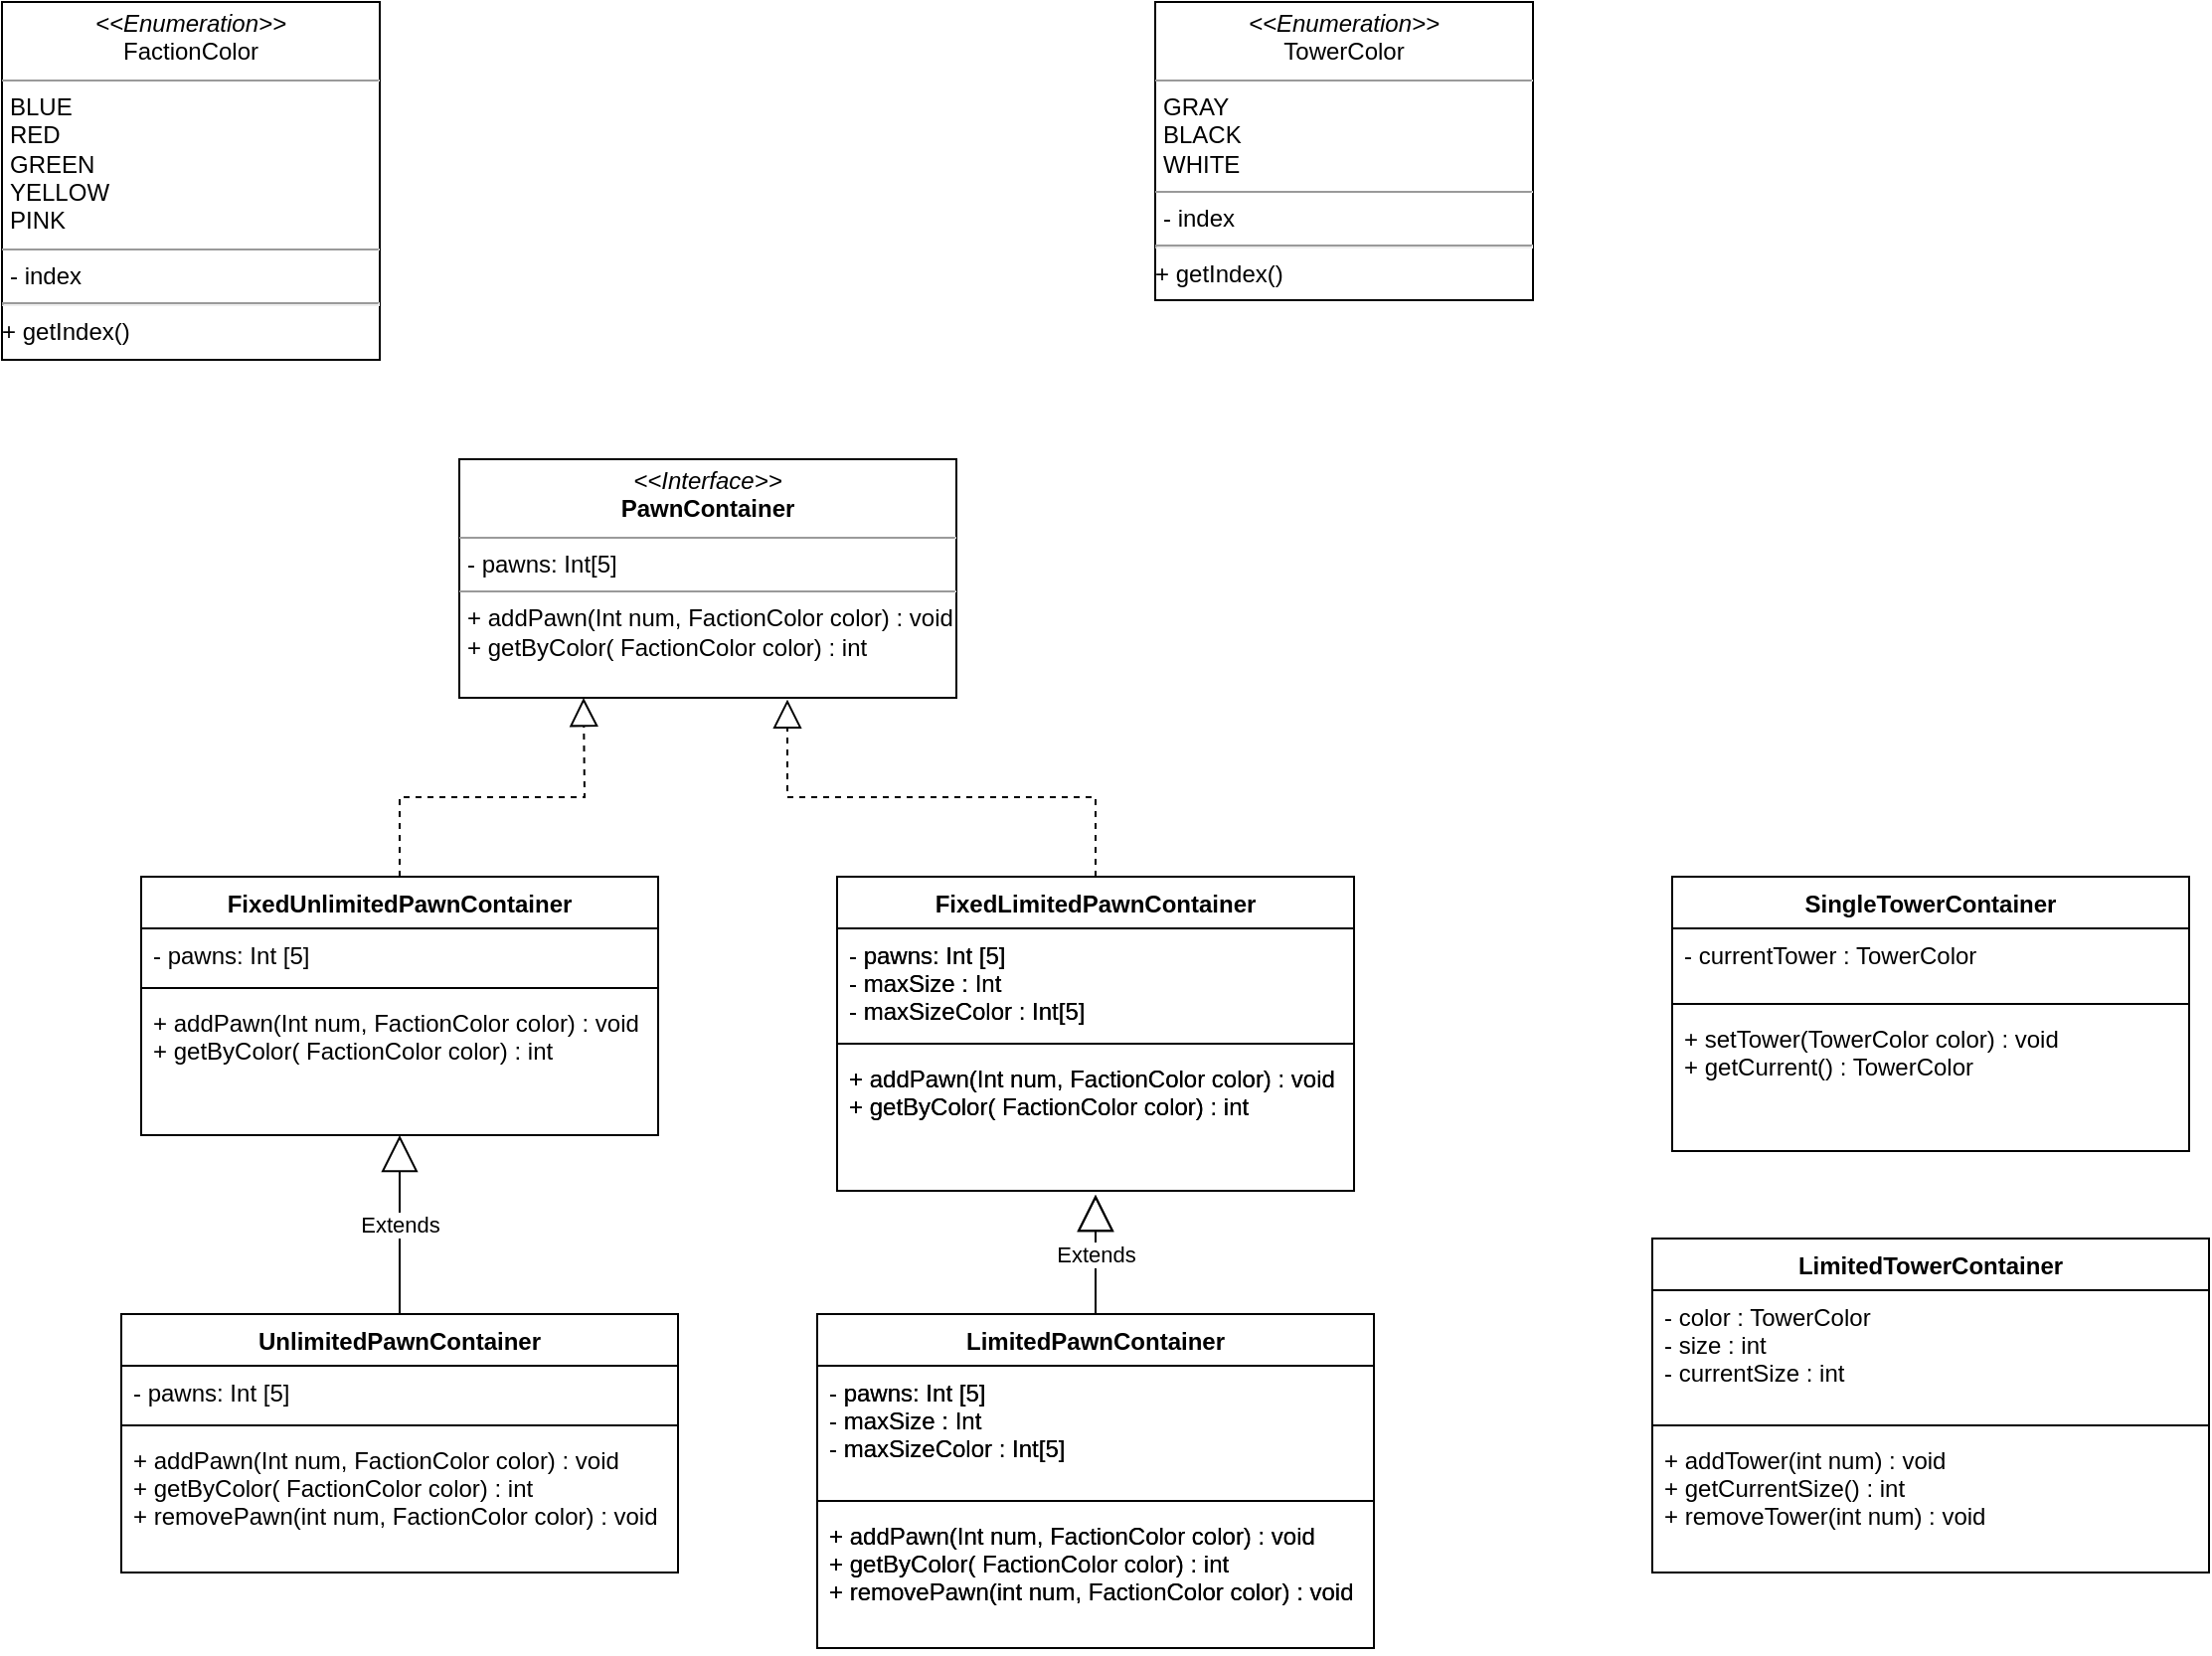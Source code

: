 <mxfile version="16.6.4" type="device"><diagram id="C5RBs43oDa-KdzZeNtuy" name="Page-1"><mxGraphModel dx="557" dy="789" grid="1" gridSize="10" guides="1" tooltips="1" connect="1" arrows="1" fold="1" page="1" pageScale="1" pageWidth="827" pageHeight="1169" math="0" shadow="0"><root><mxCell id="WIyWlLk6GJQsqaUBKTNV-0"/><mxCell id="WIyWlLk6GJQsqaUBKTNV-1" parent="WIyWlLk6GJQsqaUBKTNV-0"/><mxCell id="JHTZS6_N_yIrXgBFrGgW-5" value="&lt;p style=&quot;margin: 0px ; margin-top: 4px ; text-align: center&quot;&gt;&lt;i&gt;&amp;lt;&amp;lt;Enumeration&amp;gt;&amp;gt;&lt;/i&gt;&lt;br&gt;FactionColor&lt;/p&gt;&lt;hr size=&quot;1&quot;&gt;&lt;p style=&quot;margin: 0px ; margin-left: 4px&quot;&gt;BLUE&lt;/p&gt;&lt;p style=&quot;margin: 0px ; margin-left: 4px&quot;&gt;RED&lt;/p&gt;&lt;p style=&quot;margin: 0px ; margin-left: 4px&quot;&gt;GREEN&lt;/p&gt;&lt;p style=&quot;margin: 0px ; margin-left: 4px&quot;&gt;YELLOW&lt;/p&gt;&lt;p style=&quot;margin: 0px ; margin-left: 4px&quot;&gt;PINK&lt;/p&gt;&lt;hr size=&quot;1&quot;&gt;&lt;p style=&quot;margin: 0px ; margin-left: 4px&quot;&gt;- index&lt;/p&gt;&lt;hr&gt;+ getIndex()" style="verticalAlign=top;align=left;overflow=fill;fontSize=12;fontFamily=Helvetica;html=1;container=0;" vertex="1" parent="WIyWlLk6GJQsqaUBKTNV-1"><mxGeometry x="40" y="40" width="190" height="180" as="geometry"/></mxCell><mxCell id="JHTZS6_N_yIrXgBFrGgW-10" value="&lt;p style=&quot;margin: 0px ; margin-top: 4px ; text-align: center&quot;&gt;&lt;i&gt;&amp;lt;&amp;lt;Enumeration&amp;gt;&amp;gt;&lt;/i&gt;&lt;br&gt;TowerColor&lt;/p&gt;&lt;hr size=&quot;1&quot;&gt;&lt;p style=&quot;margin: 0px ; margin-left: 4px&quot;&gt;GRAY&lt;/p&gt;&lt;p style=&quot;margin: 0px ; margin-left: 4px&quot;&gt;BLACK&lt;/p&gt;&lt;p style=&quot;margin: 0px ; margin-left: 4px&quot;&gt;WHITE&lt;/p&gt;&lt;hr size=&quot;1&quot;&gt;&lt;p style=&quot;margin: 0px ; margin-left: 4px&quot;&gt;- index&lt;/p&gt;&lt;hr&gt;+ getIndex()" style="verticalAlign=top;align=left;overflow=fill;fontSize=12;fontFamily=Helvetica;html=1;container=0;" vertex="1" parent="WIyWlLk6GJQsqaUBKTNV-1"><mxGeometry x="620" y="40" width="190" height="150" as="geometry"/></mxCell><mxCell id="JHTZS6_N_yIrXgBFrGgW-20" value="&lt;p style=&quot;margin: 0px ; margin-top: 4px ; text-align: center&quot;&gt;&lt;i&gt;&amp;lt;&amp;lt;Interface&amp;gt;&amp;gt;&lt;/i&gt;&lt;br&gt;&lt;b&gt;PawnContainer&lt;/b&gt;&lt;/p&gt;&lt;hr size=&quot;1&quot;&gt;&lt;p style=&quot;margin: 0px ; margin-left: 4px&quot;&gt;- pawns: Int[5]&lt;br&gt;&lt;/p&gt;&lt;hr size=&quot;1&quot;&gt;&lt;p style=&quot;margin: 0px ; margin-left: 4px&quot;&gt;+ addPawn(Int num, FactionColor color) : void&lt;/p&gt;&lt;p style=&quot;margin: 0px ; margin-left: 4px&quot;&gt;+ getByColor( FactionColor color) : int&lt;/p&gt;" style="verticalAlign=top;align=left;overflow=fill;fontSize=12;fontFamily=Helvetica;html=1;" vertex="1" parent="WIyWlLk6GJQsqaUBKTNV-1"><mxGeometry x="270" y="270" width="250" height="120" as="geometry"/></mxCell><mxCell id="JHTZS6_N_yIrXgBFrGgW-21" value="FixedUnlimitedPawnContainer" style="swimlane;fontStyle=1;align=center;verticalAlign=top;childLayout=stackLayout;horizontal=1;startSize=26;horizontalStack=0;resizeParent=1;resizeParentMax=0;resizeLast=0;collapsible=1;marginBottom=0;" vertex="1" parent="WIyWlLk6GJQsqaUBKTNV-1"><mxGeometry x="110" y="480" width="260" height="130" as="geometry"/></mxCell><mxCell id="JHTZS6_N_yIrXgBFrGgW-22" value="- pawns: Int [5]" style="text;strokeColor=none;fillColor=none;align=left;verticalAlign=top;spacingLeft=4;spacingRight=4;overflow=hidden;rotatable=0;points=[[0,0.5],[1,0.5]];portConstraint=eastwest;" vertex="1" parent="JHTZS6_N_yIrXgBFrGgW-21"><mxGeometry y="26" width="260" height="26" as="geometry"/></mxCell><mxCell id="JHTZS6_N_yIrXgBFrGgW-23" value="" style="line;strokeWidth=1;fillColor=none;align=left;verticalAlign=middle;spacingTop=-1;spacingLeft=3;spacingRight=3;rotatable=0;labelPosition=right;points=[];portConstraint=eastwest;" vertex="1" parent="JHTZS6_N_yIrXgBFrGgW-21"><mxGeometry y="52" width="260" height="8" as="geometry"/></mxCell><mxCell id="JHTZS6_N_yIrXgBFrGgW-24" value="+ addPawn(Int num, FactionColor color) : void&#10;+ getByColor( FactionColor color) : int" style="text;strokeColor=none;fillColor=none;align=left;verticalAlign=top;spacingLeft=4;spacingRight=4;overflow=hidden;rotatable=0;points=[[0,0.5],[1,0.5]];portConstraint=eastwest;" vertex="1" parent="JHTZS6_N_yIrXgBFrGgW-21"><mxGeometry y="60" width="260" height="70" as="geometry"/></mxCell><mxCell id="JHTZS6_N_yIrXgBFrGgW-28" value="" style="endArrow=block;dashed=1;endFill=0;endSize=12;html=1;rounded=0;exitX=0.5;exitY=0;exitDx=0;exitDy=0;entryX=0.25;entryY=1;entryDx=0;entryDy=0;" edge="1" parent="WIyWlLk6GJQsqaUBKTNV-1" source="JHTZS6_N_yIrXgBFrGgW-21" target="JHTZS6_N_yIrXgBFrGgW-20"><mxGeometry width="160" relative="1" as="geometry"><mxPoint x="150" y="420" as="sourcePoint"/><mxPoint x="310" y="420" as="targetPoint"/><Array as="points"><mxPoint x="240" y="440"/><mxPoint x="333" y="440"/></Array></mxGeometry></mxCell><mxCell id="JHTZS6_N_yIrXgBFrGgW-29" value="UnlimitedPawnContainer" style="swimlane;fontStyle=1;align=center;verticalAlign=top;childLayout=stackLayout;horizontal=1;startSize=26;horizontalStack=0;resizeParent=1;resizeParentMax=0;resizeLast=0;collapsible=1;marginBottom=0;" vertex="1" parent="WIyWlLk6GJQsqaUBKTNV-1"><mxGeometry x="100" y="700" width="280" height="130" as="geometry"/></mxCell><mxCell id="JHTZS6_N_yIrXgBFrGgW-30" value="- pawns: Int [5]" style="text;strokeColor=none;fillColor=none;align=left;verticalAlign=top;spacingLeft=4;spacingRight=4;overflow=hidden;rotatable=0;points=[[0,0.5],[1,0.5]];portConstraint=eastwest;" vertex="1" parent="JHTZS6_N_yIrXgBFrGgW-29"><mxGeometry y="26" width="280" height="26" as="geometry"/></mxCell><mxCell id="JHTZS6_N_yIrXgBFrGgW-31" value="" style="line;strokeWidth=1;fillColor=none;align=left;verticalAlign=middle;spacingTop=-1;spacingLeft=3;spacingRight=3;rotatable=0;labelPosition=right;points=[];portConstraint=eastwest;" vertex="1" parent="JHTZS6_N_yIrXgBFrGgW-29"><mxGeometry y="52" width="280" height="8" as="geometry"/></mxCell><mxCell id="JHTZS6_N_yIrXgBFrGgW-32" value="+ addPawn(Int num, FactionColor color) : void&#10;+ getByColor( FactionColor color) : int&#10;+ removePawn(int num, FactionColor color) : void" style="text;strokeColor=none;fillColor=none;align=left;verticalAlign=top;spacingLeft=4;spacingRight=4;overflow=hidden;rotatable=0;points=[[0,0.5],[1,0.5]];portConstraint=eastwest;" vertex="1" parent="JHTZS6_N_yIrXgBFrGgW-29"><mxGeometry y="60" width="280" height="70" as="geometry"/></mxCell><mxCell id="JHTZS6_N_yIrXgBFrGgW-39" value="FixedLimitedPawnContainer" style="swimlane;fontStyle=1;align=center;verticalAlign=top;childLayout=stackLayout;horizontal=1;startSize=26;horizontalStack=0;resizeParent=1;resizeParentMax=0;resizeLast=0;collapsible=1;marginBottom=0;" vertex="1" parent="WIyWlLk6GJQsqaUBKTNV-1"><mxGeometry x="460" y="480" width="260" height="158" as="geometry"/></mxCell><mxCell id="JHTZS6_N_yIrXgBFrGgW-40" value="- pawns: Int [5]&#10;- maxSize : Int&#10;- maxSizeColor : Int[5]" style="text;strokeColor=none;fillColor=none;align=left;verticalAlign=top;spacingLeft=4;spacingRight=4;overflow=hidden;rotatable=0;points=[[0,0.5],[1,0.5]];portConstraint=eastwest;" vertex="1" parent="JHTZS6_N_yIrXgBFrGgW-39"><mxGeometry y="26" width="260" height="54" as="geometry"/></mxCell><mxCell id="JHTZS6_N_yIrXgBFrGgW-41" value="" style="line;strokeWidth=1;fillColor=none;align=left;verticalAlign=middle;spacingTop=-1;spacingLeft=3;spacingRight=3;rotatable=0;labelPosition=right;points=[];portConstraint=eastwest;" vertex="1" parent="JHTZS6_N_yIrXgBFrGgW-39"><mxGeometry y="80" width="260" height="8" as="geometry"/></mxCell><mxCell id="JHTZS6_N_yIrXgBFrGgW-42" value="+ addPawn(Int num, FactionColor color) : void&#10;+ getByColor( FactionColor color) : int" style="text;strokeColor=none;fillColor=none;align=left;verticalAlign=top;spacingLeft=4;spacingRight=4;overflow=hidden;rotatable=0;points=[[0,0.5],[1,0.5]];portConstraint=eastwest;" vertex="1" parent="JHTZS6_N_yIrXgBFrGgW-39"><mxGeometry y="88" width="260" height="70" as="geometry"/></mxCell><mxCell id="JHTZS6_N_yIrXgBFrGgW-44" value="LimitedPawnContainer" style="swimlane;fontStyle=1;align=center;verticalAlign=top;childLayout=stackLayout;horizontal=1;startSize=26;horizontalStack=0;resizeParent=1;resizeParentMax=0;resizeLast=0;collapsible=1;marginBottom=0;" vertex="1" parent="WIyWlLk6GJQsqaUBKTNV-1"><mxGeometry x="450" y="700" width="280" height="168" as="geometry"/></mxCell><mxCell id="JHTZS6_N_yIrXgBFrGgW-45" value="- pawns: Int [5]&#10;- maxSize : Int&#10;- maxSizeColor : Int[5]" style="text;strokeColor=none;fillColor=none;align=left;verticalAlign=top;spacingLeft=4;spacingRight=4;overflow=hidden;rotatable=0;points=[[0,0.5],[1,0.5]];portConstraint=eastwest;" vertex="1" parent="JHTZS6_N_yIrXgBFrGgW-44"><mxGeometry y="26" width="280" height="64" as="geometry"/></mxCell><mxCell id="JHTZS6_N_yIrXgBFrGgW-46" value="" style="line;strokeWidth=1;fillColor=none;align=left;verticalAlign=middle;spacingTop=-1;spacingLeft=3;spacingRight=3;rotatable=0;labelPosition=right;points=[];portConstraint=eastwest;" vertex="1" parent="JHTZS6_N_yIrXgBFrGgW-44"><mxGeometry y="90" width="280" height="8" as="geometry"/></mxCell><mxCell id="JHTZS6_N_yIrXgBFrGgW-47" value="+ addPawn(Int num, FactionColor color) : void&#10;+ getByColor( FactionColor color) : int&#10;+ removePawn(int num, FactionColor color) : void" style="text;strokeColor=none;fillColor=none;align=left;verticalAlign=top;spacingLeft=4;spacingRight=4;overflow=hidden;rotatable=0;points=[[0,0.5],[1,0.5]];portConstraint=eastwest;" vertex="1" parent="JHTZS6_N_yIrXgBFrGgW-44"><mxGeometry y="98" width="280" height="70" as="geometry"/></mxCell><mxCell id="JHTZS6_N_yIrXgBFrGgW-48" value="" style="endArrow=block;dashed=1;endFill=0;endSize=12;html=1;rounded=0;jumpSize=8;exitX=0.5;exitY=0;exitDx=0;exitDy=0;entryX=0.66;entryY=1.007;entryDx=0;entryDy=0;entryPerimeter=0;" edge="1" parent="WIyWlLk6GJQsqaUBKTNV-1" source="JHTZS6_N_yIrXgBFrGgW-39" target="JHTZS6_N_yIrXgBFrGgW-20"><mxGeometry width="160" relative="1" as="geometry"><mxPoint x="540" y="430" as="sourcePoint"/><mxPoint x="700" y="430" as="targetPoint"/><Array as="points"><mxPoint x="590" y="440"/><mxPoint x="435" y="440"/></Array></mxGeometry></mxCell><mxCell id="JHTZS6_N_yIrXgBFrGgW-49" value="Extends" style="endArrow=block;endSize=16;endFill=0;html=1;rounded=0;jumpSize=8;exitX=0.5;exitY=0;exitDx=0;exitDy=0;" edge="1" parent="WIyWlLk6GJQsqaUBKTNV-1" source="JHTZS6_N_yIrXgBFrGgW-29" target="JHTZS6_N_yIrXgBFrGgW-24"><mxGeometry width="160" relative="1" as="geometry"><mxPoint x="220" y="680" as="sourcePoint"/><mxPoint x="380" y="680" as="targetPoint"/></mxGeometry></mxCell><mxCell id="JHTZS6_N_yIrXgBFrGgW-50" value="Extends" style="endArrow=block;endSize=16;endFill=0;html=1;rounded=0;jumpSize=8;exitX=0.5;exitY=0;exitDx=0;exitDy=0;" edge="1" parent="WIyWlLk6GJQsqaUBKTNV-1" source="JHTZS6_N_yIrXgBFrGgW-44"><mxGeometry width="160" relative="1" as="geometry"><mxPoint x="580" y="670" as="sourcePoint"/><mxPoint x="590" y="640" as="targetPoint"/></mxGeometry></mxCell><mxCell id="JHTZS6_N_yIrXgBFrGgW-52" value="FixedLimitedPawnContainer" style="swimlane;fontStyle=1;align=center;verticalAlign=top;childLayout=stackLayout;horizontal=1;startSize=26;horizontalStack=0;resizeParent=1;resizeParentMax=0;resizeLast=0;collapsible=1;marginBottom=0;" vertex="1" parent="WIyWlLk6GJQsqaUBKTNV-1"><mxGeometry x="460" y="480" width="260" height="158" as="geometry"/></mxCell><mxCell id="JHTZS6_N_yIrXgBFrGgW-53" value="- pawns: Int [5]&#10;- maxSize : Int&#10;- maxSizeColor : Int[5]" style="text;strokeColor=none;fillColor=none;align=left;verticalAlign=top;spacingLeft=4;spacingRight=4;overflow=hidden;rotatable=0;points=[[0,0.5],[1,0.5]];portConstraint=eastwest;" vertex="1" parent="JHTZS6_N_yIrXgBFrGgW-52"><mxGeometry y="26" width="260" height="54" as="geometry"/></mxCell><mxCell id="JHTZS6_N_yIrXgBFrGgW-54" value="" style="line;strokeWidth=1;fillColor=none;align=left;verticalAlign=middle;spacingTop=-1;spacingLeft=3;spacingRight=3;rotatable=0;labelPosition=right;points=[];portConstraint=eastwest;" vertex="1" parent="JHTZS6_N_yIrXgBFrGgW-52"><mxGeometry y="80" width="260" height="8" as="geometry"/></mxCell><mxCell id="JHTZS6_N_yIrXgBFrGgW-55" value="+ addPawn(Int num, FactionColor color) : void&#10;+ getByColor( FactionColor color) : int" style="text;strokeColor=none;fillColor=none;align=left;verticalAlign=top;spacingLeft=4;spacingRight=4;overflow=hidden;rotatable=0;points=[[0,0.5],[1,0.5]];portConstraint=eastwest;" vertex="1" parent="JHTZS6_N_yIrXgBFrGgW-52"><mxGeometry y="88" width="260" height="70" as="geometry"/></mxCell><mxCell id="JHTZS6_N_yIrXgBFrGgW-56" value="LimitedPawnContainer" style="swimlane;fontStyle=1;align=center;verticalAlign=top;childLayout=stackLayout;horizontal=1;startSize=26;horizontalStack=0;resizeParent=1;resizeParentMax=0;resizeLast=0;collapsible=1;marginBottom=0;" vertex="1" parent="WIyWlLk6GJQsqaUBKTNV-1"><mxGeometry x="450" y="700" width="280" height="168" as="geometry"/></mxCell><mxCell id="JHTZS6_N_yIrXgBFrGgW-57" value="- pawns: Int [5]&#10;- maxSize : Int&#10;- maxSizeColor : Int[5]" style="text;strokeColor=none;fillColor=none;align=left;verticalAlign=top;spacingLeft=4;spacingRight=4;overflow=hidden;rotatable=0;points=[[0,0.5],[1,0.5]];portConstraint=eastwest;" vertex="1" parent="JHTZS6_N_yIrXgBFrGgW-56"><mxGeometry y="26" width="280" height="64" as="geometry"/></mxCell><mxCell id="JHTZS6_N_yIrXgBFrGgW-58" value="" style="line;strokeWidth=1;fillColor=none;align=left;verticalAlign=middle;spacingTop=-1;spacingLeft=3;spacingRight=3;rotatable=0;labelPosition=right;points=[];portConstraint=eastwest;" vertex="1" parent="JHTZS6_N_yIrXgBFrGgW-56"><mxGeometry y="90" width="280" height="8" as="geometry"/></mxCell><mxCell id="JHTZS6_N_yIrXgBFrGgW-59" value="+ addPawn(Int num, FactionColor color) : void&#10;+ getByColor( FactionColor color) : int&#10;+ removePawn(int num, FactionColor color) : void" style="text;strokeColor=none;fillColor=none;align=left;verticalAlign=top;spacingLeft=4;spacingRight=4;overflow=hidden;rotatable=0;points=[[0,0.5],[1,0.5]];portConstraint=eastwest;" vertex="1" parent="JHTZS6_N_yIrXgBFrGgW-56"><mxGeometry y="98" width="280" height="70" as="geometry"/></mxCell><mxCell id="JHTZS6_N_yIrXgBFrGgW-60" value="Extends" style="endArrow=block;endSize=16;endFill=0;html=1;rounded=0;jumpSize=8;exitX=0.5;exitY=0;exitDx=0;exitDy=0;" edge="1" parent="WIyWlLk6GJQsqaUBKTNV-1" source="JHTZS6_N_yIrXgBFrGgW-56"><mxGeometry width="160" relative="1" as="geometry"><mxPoint x="580" y="670" as="sourcePoint"/><mxPoint x="590.0" y="640" as="targetPoint"/></mxGeometry></mxCell><mxCell id="JHTZS6_N_yIrXgBFrGgW-74" value="LimitedTowerContainer" style="swimlane;fontStyle=1;align=center;verticalAlign=top;childLayout=stackLayout;horizontal=1;startSize=26;horizontalStack=0;resizeParent=1;resizeParentMax=0;resizeLast=0;collapsible=1;marginBottom=0;" vertex="1" parent="WIyWlLk6GJQsqaUBKTNV-1"><mxGeometry x="870" y="662" width="280" height="168" as="geometry"/></mxCell><mxCell id="JHTZS6_N_yIrXgBFrGgW-75" value="- color : TowerColor&#10;- size : int&#10;- currentSize : int" style="text;strokeColor=none;fillColor=none;align=left;verticalAlign=top;spacingLeft=4;spacingRight=4;overflow=hidden;rotatable=0;points=[[0,0.5],[1,0.5]];portConstraint=eastwest;" vertex="1" parent="JHTZS6_N_yIrXgBFrGgW-74"><mxGeometry y="26" width="280" height="64" as="geometry"/></mxCell><mxCell id="JHTZS6_N_yIrXgBFrGgW-76" value="" style="line;strokeWidth=1;fillColor=none;align=left;verticalAlign=middle;spacingTop=-1;spacingLeft=3;spacingRight=3;rotatable=0;labelPosition=right;points=[];portConstraint=eastwest;" vertex="1" parent="JHTZS6_N_yIrXgBFrGgW-74"><mxGeometry y="90" width="280" height="8" as="geometry"/></mxCell><mxCell id="JHTZS6_N_yIrXgBFrGgW-77" value="+ addTower(int num) : void&#10;+ getCurrentSize() : int&#10;+ removeTower(int num) : void" style="text;strokeColor=none;fillColor=none;align=left;verticalAlign=top;spacingLeft=4;spacingRight=4;overflow=hidden;rotatable=0;points=[[0,0.5],[1,0.5]];portConstraint=eastwest;" vertex="1" parent="JHTZS6_N_yIrXgBFrGgW-74"><mxGeometry y="98" width="280" height="70" as="geometry"/></mxCell><mxCell id="JHTZS6_N_yIrXgBFrGgW-79" value="SingleTowerContainer" style="swimlane;fontStyle=1;align=center;verticalAlign=top;childLayout=stackLayout;horizontal=1;startSize=26;horizontalStack=0;resizeParent=1;resizeParentMax=0;resizeLast=0;collapsible=1;marginBottom=0;" vertex="1" parent="WIyWlLk6GJQsqaUBKTNV-1"><mxGeometry x="880" y="480" width="260" height="138" as="geometry"/></mxCell><mxCell id="JHTZS6_N_yIrXgBFrGgW-80" value="- currentTower : TowerColor" style="text;strokeColor=none;fillColor=none;align=left;verticalAlign=top;spacingLeft=4;spacingRight=4;overflow=hidden;rotatable=0;points=[[0,0.5],[1,0.5]];portConstraint=eastwest;" vertex="1" parent="JHTZS6_N_yIrXgBFrGgW-79"><mxGeometry y="26" width="260" height="34" as="geometry"/></mxCell><mxCell id="JHTZS6_N_yIrXgBFrGgW-81" value="" style="line;strokeWidth=1;fillColor=none;align=left;verticalAlign=middle;spacingTop=-1;spacingLeft=3;spacingRight=3;rotatable=0;labelPosition=right;points=[];portConstraint=eastwest;" vertex="1" parent="JHTZS6_N_yIrXgBFrGgW-79"><mxGeometry y="60" width="260" height="8" as="geometry"/></mxCell><mxCell id="JHTZS6_N_yIrXgBFrGgW-82" value="+ setTower(TowerColor color) : void&#10;+ getCurrent() : TowerColor" style="text;strokeColor=none;fillColor=none;align=left;verticalAlign=top;spacingLeft=4;spacingRight=4;overflow=hidden;rotatable=0;points=[[0,0.5],[1,0.5]];portConstraint=eastwest;" vertex="1" parent="JHTZS6_N_yIrXgBFrGgW-79"><mxGeometry y="68" width="260" height="70" as="geometry"/></mxCell></root></mxGraphModel></diagram></mxfile>